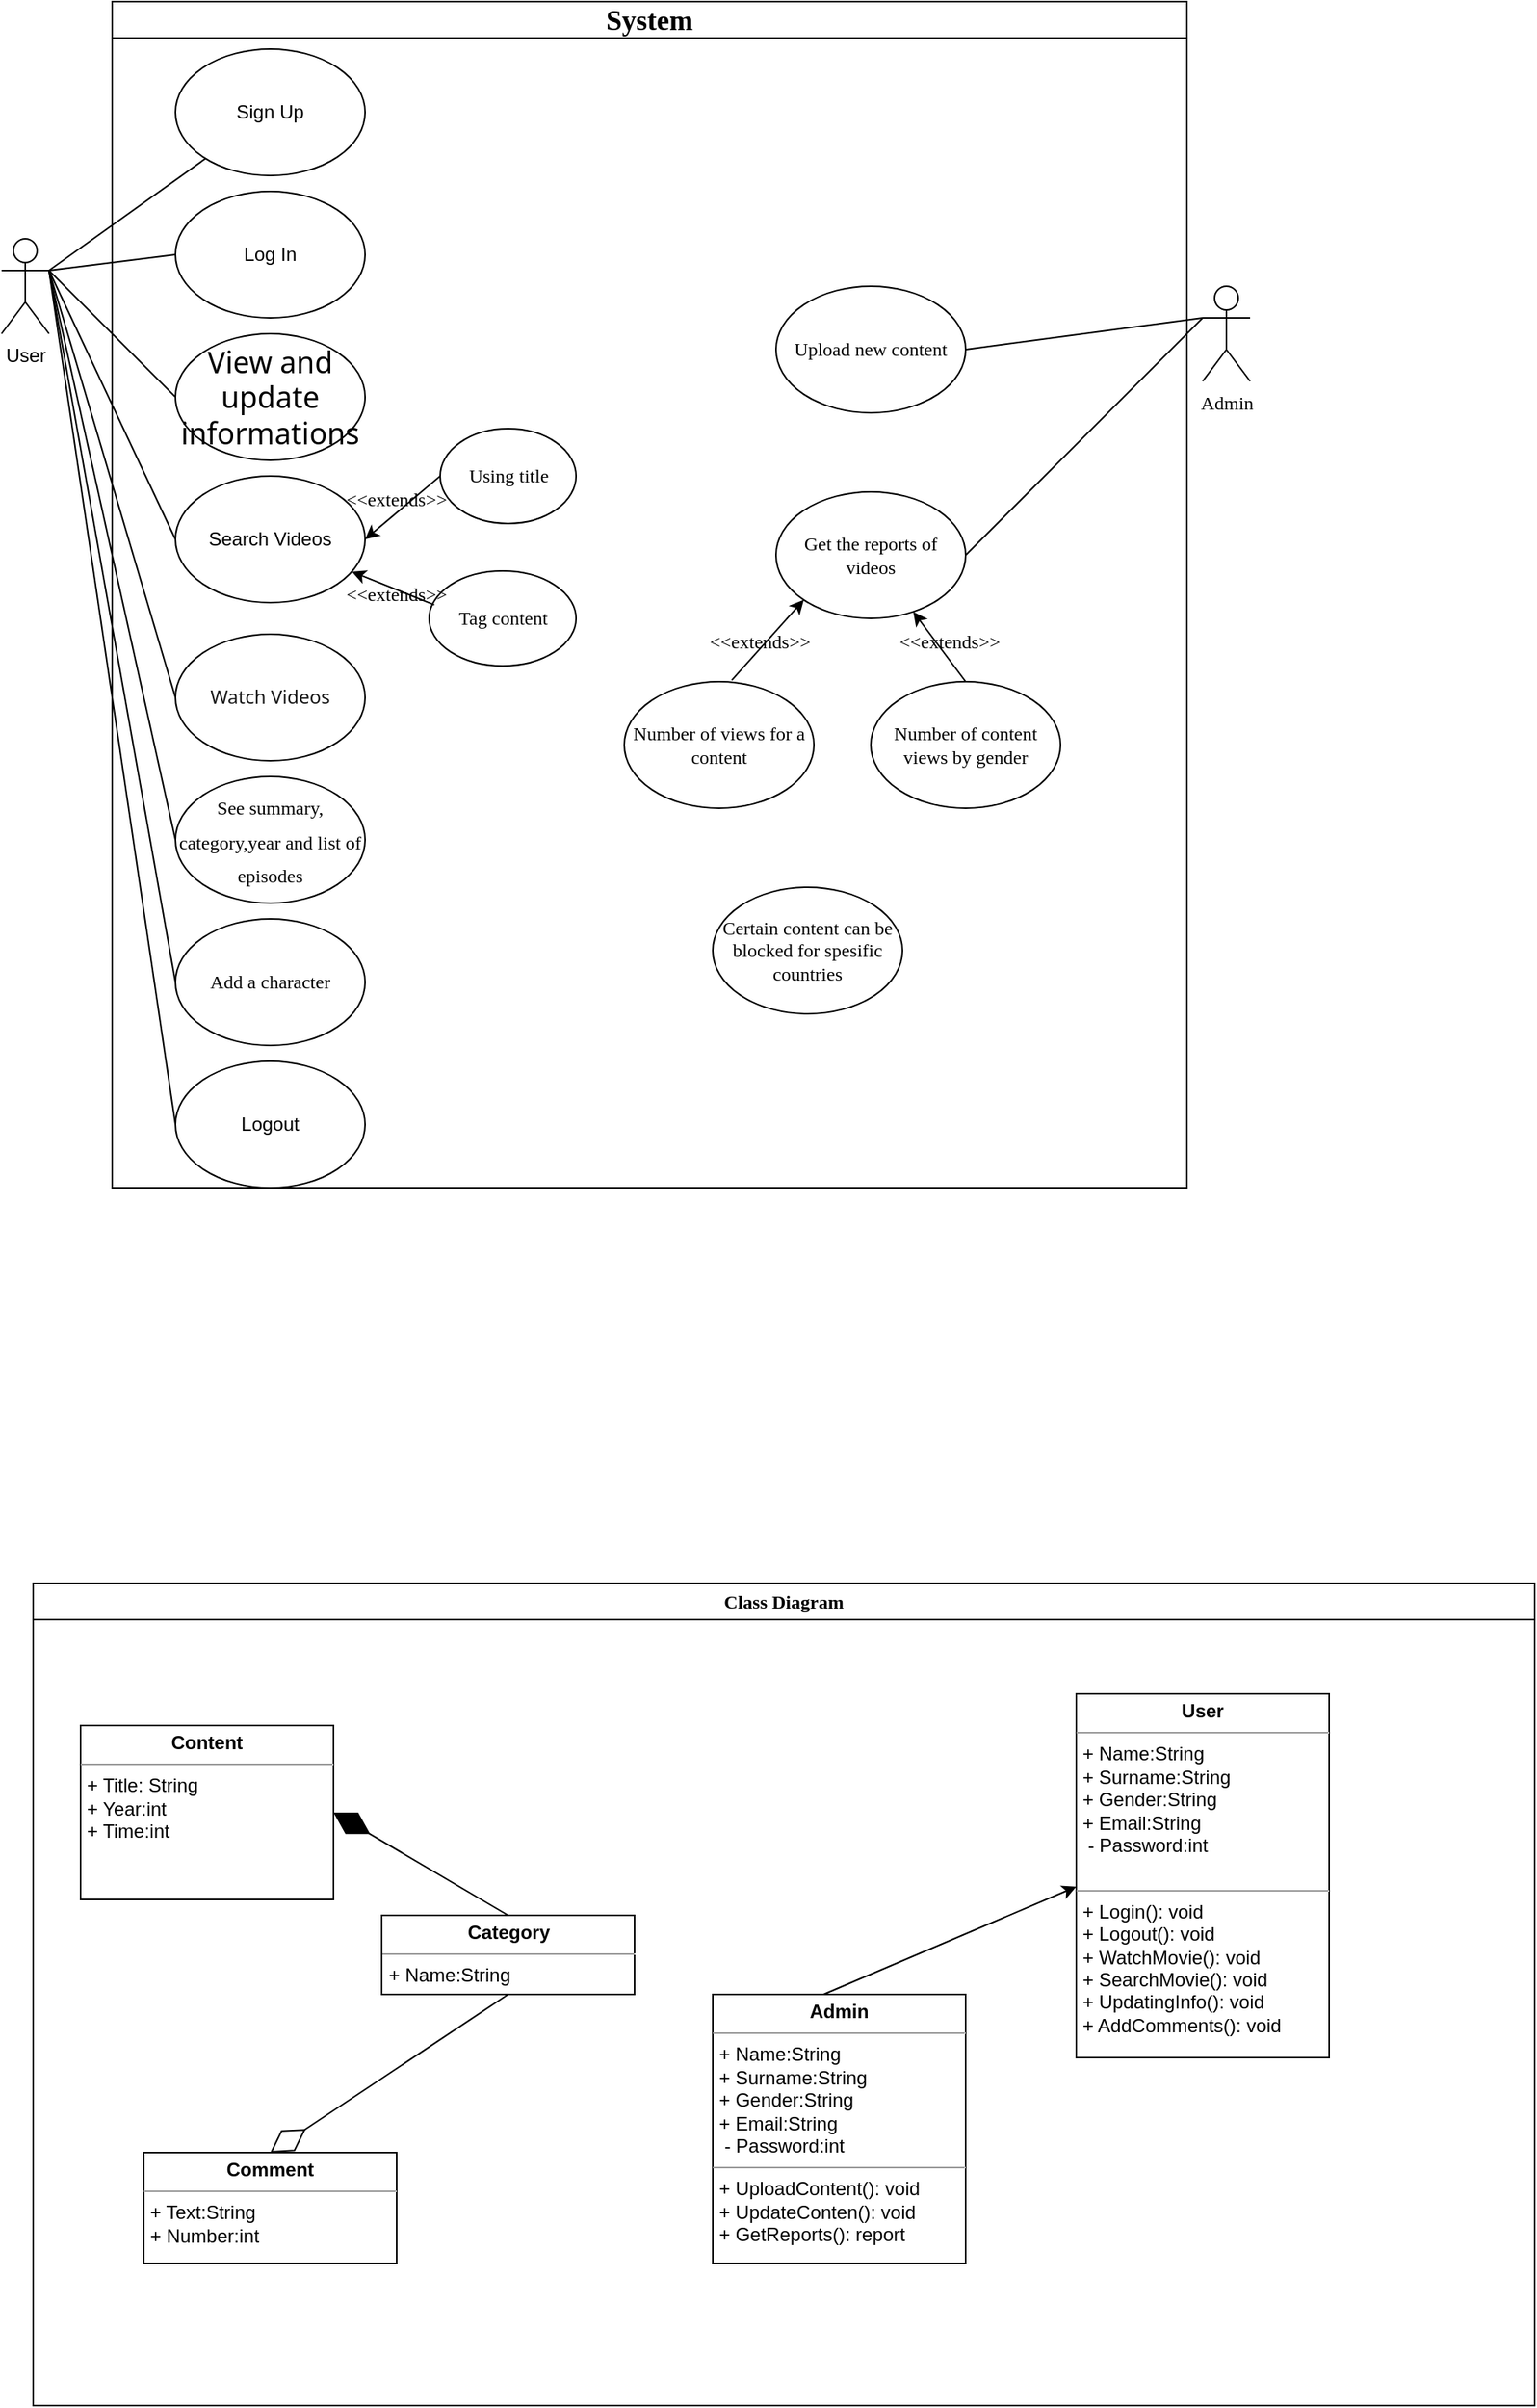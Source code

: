 <mxfile version="20.7.4" type="github">
  <diagram id="DWF1IbMSF92FvKAa8c_X" name="Page-1">
    <mxGraphModel dx="1266" dy="553" grid="1" gridSize="10" guides="1" tooltips="1" connect="1" arrows="1" fold="1" page="1" pageScale="1" pageWidth="827" pageHeight="1169" math="0" shadow="0">
      <root>
        <mxCell id="0" />
        <mxCell id="1" parent="0" />
        <mxCell id="NLIPEQI4aC0hAe2B-OFY-1" value="User" style="shape=umlActor;verticalLabelPosition=bottom;verticalAlign=top;html=1;outlineConnect=0;" parent="1" vertex="1">
          <mxGeometry x="20" y="190" width="30" height="60" as="geometry" />
        </mxCell>
        <mxCell id="NLIPEQI4aC0hAe2B-OFY-7" value="&lt;font style=&quot;font-size: 18px;&quot; face=&quot;Times New Roman&quot;&gt;System&lt;/font&gt;" style="swimlane;whiteSpace=wrap;html=1;fontSize=12;" parent="1" vertex="1">
          <mxGeometry x="90" y="40" width="680" height="750" as="geometry" />
        </mxCell>
        <mxCell id="UcN_E8JFhe7konwgBiwy-1" value="Sign Up" style="ellipse;whiteSpace=wrap;html=1;" parent="NLIPEQI4aC0hAe2B-OFY-7" vertex="1">
          <mxGeometry x="40" y="30" width="120" height="80" as="geometry" />
        </mxCell>
        <mxCell id="NLIPEQI4aC0hAe2B-OFY-2" value="Log In" style="ellipse;whiteSpace=wrap;html=1;" parent="NLIPEQI4aC0hAe2B-OFY-7" vertex="1">
          <mxGeometry x="40" y="120" width="120" height="80" as="geometry" />
        </mxCell>
        <mxCell id="NLIPEQI4aC0hAe2B-OFY-4" value="&lt;span style=&quot;font-size:14.0pt;line-height:&lt;br/&gt;107%;font-family:&amp;quot;Segoe UI&amp;quot;,sans-serif;mso-fareast-font-family:&amp;quot;Times New Roman&amp;quot;;&lt;br/&gt;color:#171717;mso-ansi-language:EN-GB;mso-fareast-language:EN-GB;mso-bidi-language:&lt;br/&gt;AR-SA&quot; lang=&quot;EN-GB&quot;&gt;View and update informations&lt;/span&gt;" style="ellipse;whiteSpace=wrap;html=1;" parent="NLIPEQI4aC0hAe2B-OFY-7" vertex="1">
          <mxGeometry x="40" y="210" width="120" height="80" as="geometry" />
        </mxCell>
        <mxCell id="NLIPEQI4aC0hAe2B-OFY-8" value="&lt;font style=&quot;font-size: 12px;&quot;&gt;See summary, category,year and list of episodes&lt;br&gt;&lt;/font&gt;" style="ellipse;whiteSpace=wrap;html=1;fontFamily=Times New Roman;fontSize=18;" parent="NLIPEQI4aC0hAe2B-OFY-7" vertex="1">
          <mxGeometry x="40" y="490" width="120" height="80" as="geometry" />
        </mxCell>
        <mxCell id="NLIPEQI4aC0hAe2B-OFY-3" value="Logout" style="ellipse;whiteSpace=wrap;html=1;" parent="NLIPEQI4aC0hAe2B-OFY-7" vertex="1">
          <mxGeometry x="40" y="670" width="120" height="80" as="geometry" />
        </mxCell>
        <mxCell id="NLIPEQI4aC0hAe2B-OFY-9" value="Add a character" style="ellipse;whiteSpace=wrap;html=1;fontFamily=Times New Roman;fontSize=12;" parent="NLIPEQI4aC0hAe2B-OFY-7" vertex="1">
          <mxGeometry x="40" y="580" width="120" height="80" as="geometry" />
        </mxCell>
        <mxCell id="NLIPEQI4aC0hAe2B-OFY-5" value="&lt;div&gt;Search Videos&lt;/div&gt;" style="ellipse;whiteSpace=wrap;html=1;" parent="NLIPEQI4aC0hAe2B-OFY-7" vertex="1">
          <mxGeometry x="40" y="300" width="120" height="80" as="geometry" />
        </mxCell>
        <mxCell id="NLIPEQI4aC0hAe2B-OFY-6" value="&lt;font face=&quot;Segoe UI, sans-serif&quot; color=&quot;#171717&quot;&gt;&lt;span style=&quot;font-size: 12px;&quot;&gt;Watch Videos&lt;/span&gt;&lt;/font&gt;" style="ellipse;whiteSpace=wrap;html=1;fontSize=8;" parent="NLIPEQI4aC0hAe2B-OFY-7" vertex="1">
          <mxGeometry x="40" y="400" width="120" height="80" as="geometry" />
        </mxCell>
        <mxCell id="NLIPEQI4aC0hAe2B-OFY-10" value="Upload new content" style="ellipse;whiteSpace=wrap;html=1;fontFamily=Times New Roman;fontSize=12;" parent="NLIPEQI4aC0hAe2B-OFY-7" vertex="1">
          <mxGeometry x="420" y="180" width="120" height="80" as="geometry" />
        </mxCell>
        <mxCell id="NLIPEQI4aC0hAe2B-OFY-19" value="Get the reports of videos" style="ellipse;whiteSpace=wrap;html=1;fontFamily=Times New Roman;fontSize=12;" parent="NLIPEQI4aC0hAe2B-OFY-7" vertex="1">
          <mxGeometry x="420" y="310" width="120" height="80" as="geometry" />
        </mxCell>
        <mxCell id="NLIPEQI4aC0hAe2B-OFY-29" value="" style="endArrow=none;html=1;rounded=0;fontFamily=Times New Roman;fontSize=12;exitX=1;exitY=0.5;exitDx=0;exitDy=0;" parent="NLIPEQI4aC0hAe2B-OFY-7" source="NLIPEQI4aC0hAe2B-OFY-19" edge="1">
          <mxGeometry width="50" height="50" relative="1" as="geometry">
            <mxPoint x="640" y="250" as="sourcePoint" />
            <mxPoint x="690" y="200" as="targetPoint" />
          </mxGeometry>
        </mxCell>
        <mxCell id="NLIPEQI4aC0hAe2B-OFY-28" value="" style="endArrow=none;html=1;rounded=0;fontFamily=Times New Roman;fontSize=12;exitX=1;exitY=0.5;exitDx=0;exitDy=0;" parent="NLIPEQI4aC0hAe2B-OFY-7" source="NLIPEQI4aC0hAe2B-OFY-10" edge="1">
          <mxGeometry width="50" height="50" relative="1" as="geometry">
            <mxPoint x="640" y="250" as="sourcePoint" />
            <mxPoint x="690" y="200" as="targetPoint" />
          </mxGeometry>
        </mxCell>
        <mxCell id="NLIPEQI4aC0hAe2B-OFY-34" value="Number of content views by gender" style="ellipse;whiteSpace=wrap;html=1;fontFamily=Times New Roman;fontSize=12;" parent="NLIPEQI4aC0hAe2B-OFY-7" vertex="1">
          <mxGeometry x="480" y="430" width="120" height="80" as="geometry" />
        </mxCell>
        <mxCell id="NLIPEQI4aC0hAe2B-OFY-33" value="Number of views for a content" style="ellipse;whiteSpace=wrap;html=1;fontFamily=Times New Roman;fontSize=12;" parent="NLIPEQI4aC0hAe2B-OFY-7" vertex="1">
          <mxGeometry x="324" y="430" width="120" height="80" as="geometry" />
        </mxCell>
        <mxCell id="NLIPEQI4aC0hAe2B-OFY-35" value="" style="endArrow=classic;html=1;rounded=0;fontFamily=Times New Roman;fontSize=12;exitX=0.567;exitY=-0.012;exitDx=0;exitDy=0;exitPerimeter=0;entryX=0;entryY=1;entryDx=0;entryDy=0;" parent="NLIPEQI4aC0hAe2B-OFY-7" source="NLIPEQI4aC0hAe2B-OFY-33" target="NLIPEQI4aC0hAe2B-OFY-19" edge="1">
          <mxGeometry width="50" height="50" relative="1" as="geometry">
            <mxPoint x="350" y="410" as="sourcePoint" />
            <mxPoint x="390" y="350" as="targetPoint" />
          </mxGeometry>
        </mxCell>
        <mxCell id="NLIPEQI4aC0hAe2B-OFY-36" value="" style="endArrow=classic;html=1;rounded=0;fontFamily=Times New Roman;fontSize=12;exitX=0.5;exitY=0;exitDx=0;exitDy=0;" parent="NLIPEQI4aC0hAe2B-OFY-7" source="NLIPEQI4aC0hAe2B-OFY-34" target="NLIPEQI4aC0hAe2B-OFY-19" edge="1">
          <mxGeometry width="50" height="50" relative="1" as="geometry">
            <mxPoint x="530" y="430" as="sourcePoint" />
            <mxPoint x="580" y="380" as="targetPoint" />
          </mxGeometry>
        </mxCell>
        <mxCell id="NLIPEQI4aC0hAe2B-OFY-37" value="&amp;lt;&amp;lt;extends&amp;gt;&amp;gt;" style="text;html=1;strokeColor=none;fillColor=none;align=center;verticalAlign=middle;whiteSpace=wrap;rounded=0;fontFamily=Times New Roman;fontSize=12;" parent="NLIPEQI4aC0hAe2B-OFY-7" vertex="1">
          <mxGeometry x="380" y="390" width="60" height="30" as="geometry" />
        </mxCell>
        <mxCell id="NLIPEQI4aC0hAe2B-OFY-38" value="&amp;lt;&amp;lt;extends&amp;gt;&amp;gt;" style="text;html=1;strokeColor=none;fillColor=none;align=center;verticalAlign=middle;whiteSpace=wrap;rounded=0;fontFamily=Times New Roman;fontSize=12;" parent="NLIPEQI4aC0hAe2B-OFY-7" vertex="1">
          <mxGeometry x="500" y="390" width="60" height="30" as="geometry" />
        </mxCell>
        <mxCell id="NLIPEQI4aC0hAe2B-OFY-40" value="Certain content can be blocked for spesific countries" style="ellipse;whiteSpace=wrap;html=1;fontFamily=Times New Roman;fontSize=12;" parent="NLIPEQI4aC0hAe2B-OFY-7" vertex="1">
          <mxGeometry x="380" y="560" width="120" height="80" as="geometry" />
        </mxCell>
        <mxCell id="NLIPEQI4aC0hAe2B-OFY-41" value="Using title" style="ellipse;whiteSpace=wrap;html=1;fontFamily=Times New Roman;fontSize=12;" parent="NLIPEQI4aC0hAe2B-OFY-7" vertex="1">
          <mxGeometry x="207.5" y="270" width="86" height="60" as="geometry" />
        </mxCell>
        <mxCell id="NLIPEQI4aC0hAe2B-OFY-42" value="Tag content" style="ellipse;whiteSpace=wrap;html=1;fontFamily=Times New Roman;fontSize=12;" parent="NLIPEQI4aC0hAe2B-OFY-7" vertex="1">
          <mxGeometry x="200.5" y="360" width="93" height="60" as="geometry" />
        </mxCell>
        <mxCell id="NLIPEQI4aC0hAe2B-OFY-43" value="" style="endArrow=classic;html=1;rounded=0;fontFamily=Times New Roman;fontSize=12;exitX=0;exitY=0.5;exitDx=0;exitDy=0;entryX=1;entryY=0.5;entryDx=0;entryDy=0;" parent="NLIPEQI4aC0hAe2B-OFY-7" source="NLIPEQI4aC0hAe2B-OFY-41" target="NLIPEQI4aC0hAe2B-OFY-5" edge="1">
          <mxGeometry width="50" height="50" relative="1" as="geometry">
            <mxPoint x="170" y="280" as="sourcePoint" />
            <mxPoint x="220" y="230" as="targetPoint" />
          </mxGeometry>
        </mxCell>
        <mxCell id="NLIPEQI4aC0hAe2B-OFY-44" value="" style="endArrow=classic;html=1;rounded=0;fontFamily=Times New Roman;fontSize=12;exitX=0.035;exitY=0.357;exitDx=0;exitDy=0;exitPerimeter=0;" parent="NLIPEQI4aC0hAe2B-OFY-7" source="NLIPEQI4aC0hAe2B-OFY-42" target="NLIPEQI4aC0hAe2B-OFY-5" edge="1">
          <mxGeometry width="50" height="50" relative="1" as="geometry">
            <mxPoint x="160" y="380" as="sourcePoint" />
            <mxPoint x="170" y="340" as="targetPoint" />
          </mxGeometry>
        </mxCell>
        <mxCell id="NLIPEQI4aC0hAe2B-OFY-45" value="&amp;lt;&amp;lt;extends&amp;gt;&amp;gt;" style="text;html=1;strokeColor=none;fillColor=none;align=center;verticalAlign=middle;whiteSpace=wrap;rounded=0;fontFamily=Times New Roman;fontSize=12;" parent="NLIPEQI4aC0hAe2B-OFY-7" vertex="1">
          <mxGeometry x="150" y="300" width="60" height="30" as="geometry" />
        </mxCell>
        <mxCell id="NLIPEQI4aC0hAe2B-OFY-71" value="&amp;lt;&amp;lt;extends&amp;gt;&amp;gt;" style="text;html=1;strokeColor=none;fillColor=none;align=center;verticalAlign=middle;whiteSpace=wrap;rounded=0;fontFamily=Times New Roman;fontSize=12;" parent="NLIPEQI4aC0hAe2B-OFY-7" vertex="1">
          <mxGeometry x="150" y="360" width="60" height="30" as="geometry" />
        </mxCell>
        <mxCell id="NLIPEQI4aC0hAe2B-OFY-11" value="Admin" style="shape=umlActor;verticalLabelPosition=bottom;verticalAlign=top;html=1;outlineConnect=0;fontFamily=Times New Roman;fontSize=12;" parent="1" vertex="1">
          <mxGeometry x="780" y="220" width="30" height="60" as="geometry" />
        </mxCell>
        <mxCell id="NLIPEQI4aC0hAe2B-OFY-20" value="" style="endArrow=none;html=1;rounded=0;fontFamily=Times New Roman;fontSize=12;" parent="1" target="UcN_E8JFhe7konwgBiwy-1" edge="1">
          <mxGeometry width="50" height="50" relative="1" as="geometry">
            <mxPoint x="50" y="210" as="sourcePoint" />
            <mxPoint x="110" y="150" as="targetPoint" />
          </mxGeometry>
        </mxCell>
        <mxCell id="NLIPEQI4aC0hAe2B-OFY-25" value="" style="endArrow=none;html=1;rounded=0;fontFamily=Times New Roman;fontSize=12;entryX=0;entryY=0.5;entryDx=0;entryDy=0;" parent="1" target="NLIPEQI4aC0hAe2B-OFY-4" edge="1">
          <mxGeometry width="50" height="50" relative="1" as="geometry">
            <mxPoint x="50" y="210" as="sourcePoint" />
            <mxPoint x="140" y="290" as="targetPoint" />
          </mxGeometry>
        </mxCell>
        <mxCell id="NLIPEQI4aC0hAe2B-OFY-24" value="" style="endArrow=none;html=1;rounded=0;fontFamily=Times New Roman;fontSize=12;entryX=0;entryY=0.5;entryDx=0;entryDy=0;" parent="1" target="NLIPEQI4aC0hAe2B-OFY-5" edge="1">
          <mxGeometry x="-0.664" y="-46" width="50" height="50" relative="1" as="geometry">
            <mxPoint x="50" y="210" as="sourcePoint" />
            <mxPoint x="70" y="265" as="targetPoint" />
            <mxPoint as="offset" />
          </mxGeometry>
        </mxCell>
        <mxCell id="NLIPEQI4aC0hAe2B-OFY-22" value="" style="endArrow=none;html=1;rounded=0;fontFamily=Times New Roman;fontSize=12;entryX=0;entryY=0.5;entryDx=0;entryDy=0;" parent="1" target="NLIPEQI4aC0hAe2B-OFY-6" edge="1">
          <mxGeometry width="50" height="50" relative="1" as="geometry">
            <mxPoint x="50" y="210" as="sourcePoint" />
            <mxPoint x="100" y="360" as="targetPoint" />
          </mxGeometry>
        </mxCell>
        <mxCell id="NLIPEQI4aC0hAe2B-OFY-26" value="" style="endArrow=none;html=1;rounded=0;fontFamily=Times New Roman;fontSize=12;entryX=0;entryY=0.5;entryDx=0;entryDy=0;" parent="1" target="NLIPEQI4aC0hAe2B-OFY-2" edge="1">
          <mxGeometry width="50" height="50" relative="1" as="geometry">
            <mxPoint x="50" y="210" as="sourcePoint" />
            <mxPoint x="100" y="280" as="targetPoint" />
          </mxGeometry>
        </mxCell>
        <mxCell id="NLIPEQI4aC0hAe2B-OFY-31" value="" style="endArrow=none;html=1;rounded=0;fontFamily=Times New Roman;fontSize=12;entryX=0;entryY=0.5;entryDx=0;entryDy=0;" parent="1" target="NLIPEQI4aC0hAe2B-OFY-8" edge="1">
          <mxGeometry width="50" height="50" relative="1" as="geometry">
            <mxPoint x="50" y="210" as="sourcePoint" />
            <mxPoint x="80" y="405" as="targetPoint" />
          </mxGeometry>
        </mxCell>
        <mxCell id="NLIPEQI4aC0hAe2B-OFY-30" value="" style="endArrow=none;html=1;rounded=0;fontFamily=Times New Roman;fontSize=12;entryX=0;entryY=0.5;entryDx=0;entryDy=0;" parent="1" target="NLIPEQI4aC0hAe2B-OFY-9" edge="1">
          <mxGeometry width="50" height="50" relative="1" as="geometry">
            <mxPoint x="50" y="210" as="sourcePoint" />
            <mxPoint x="70" y="490" as="targetPoint" />
          </mxGeometry>
        </mxCell>
        <mxCell id="NLIPEQI4aC0hAe2B-OFY-27" value="" style="endArrow=none;html=1;rounded=0;fontFamily=Times New Roman;fontSize=12;entryX=0;entryY=0.5;entryDx=0;entryDy=0;" parent="1" target="NLIPEQI4aC0hAe2B-OFY-3" edge="1">
          <mxGeometry width="50" height="50" relative="1" as="geometry">
            <mxPoint x="50" y="210" as="sourcePoint" />
            <mxPoint x="110" y="730" as="targetPoint" />
          </mxGeometry>
        </mxCell>
        <mxCell id="CBMrQoPhKAL5R2a28fN6-13" value="Class Diagram" style="swimlane;whiteSpace=wrap;html=1;fontFamily=Times New Roman;fontSize=12;" vertex="1" parent="1">
          <mxGeometry x="40" y="1040" width="950" height="520" as="geometry" />
        </mxCell>
        <mxCell id="CBMrQoPhKAL5R2a28fN6-5" value="&lt;p style=&quot;margin:0px;margin-top:4px;text-align:center;&quot;&gt;&lt;b&gt;Content&lt;/b&gt;&lt;/p&gt;&lt;hr size=&quot;1&quot;&gt;&lt;p style=&quot;margin:0px;margin-left:4px;&quot;&gt;+ Title: String&lt;/p&gt;&lt;p style=&quot;margin:0px;margin-left:4px;&quot;&gt;+ Year:int&lt;/p&gt;&lt;p style=&quot;margin:0px;margin-left:4px;&quot;&gt;+ Time:int&lt;/p&gt;&lt;p style=&quot;margin:0px;margin-left:4px;&quot;&gt;&lt;br&gt;&lt;/p&gt;" style="verticalAlign=top;align=left;overflow=fill;fontSize=12;fontFamily=Helvetica;html=1;" vertex="1" parent="CBMrQoPhKAL5R2a28fN6-13">
          <mxGeometry x="30" y="90" width="160" height="110" as="geometry" />
        </mxCell>
        <mxCell id="CBMrQoPhKAL5R2a28fN6-3" value="&lt;p style=&quot;margin:0px;margin-top:4px;text-align:center;&quot;&gt;&lt;b&gt;Category&lt;/b&gt;&lt;/p&gt;&lt;hr size=&quot;1&quot;&gt;&lt;p style=&quot;margin:0px;margin-left:4px;&quot;&gt;+ Name:String&lt;/p&gt;&lt;hr size=&quot;1&quot;&gt;&lt;p style=&quot;margin:0px;margin-left:4px;&quot;&gt;&lt;br&gt;&lt;/p&gt;" style="verticalAlign=top;align=left;overflow=fill;fontSize=12;fontFamily=Helvetica;html=1;" vertex="1" parent="CBMrQoPhKAL5R2a28fN6-13">
          <mxGeometry x="220.5" y="210" width="160" height="50" as="geometry" />
        </mxCell>
        <mxCell id="CBMrQoPhKAL5R2a28fN6-7" value="" style="endArrow=diamondThin;endFill=1;endSize=24;html=1;rounded=0;fontFamily=Times New Roman;fontSize=12;exitX=0.5;exitY=0;exitDx=0;exitDy=0;entryX=1;entryY=0.5;entryDx=0;entryDy=0;" edge="1" parent="CBMrQoPhKAL5R2a28fN6-13" source="CBMrQoPhKAL5R2a28fN6-3" target="CBMrQoPhKAL5R2a28fN6-5">
          <mxGeometry width="160" relative="1" as="geometry">
            <mxPoint x="200" y="430" as="sourcePoint" />
            <mxPoint x="360" y="430" as="targetPoint" />
          </mxGeometry>
        </mxCell>
        <mxCell id="CBMrQoPhKAL5R2a28fN6-4" value="&lt;p style=&quot;margin:0px;margin-top:4px;text-align:center;&quot;&gt;&lt;b&gt;Comment&lt;/b&gt;&lt;/p&gt;&lt;hr size=&quot;1&quot;&gt;&lt;p style=&quot;margin:0px;margin-left:4px;&quot;&gt;+ Text:String&lt;/p&gt;&lt;p style=&quot;margin:0px;margin-left:4px;&quot;&gt;+ Number:int&lt;/p&gt;" style="verticalAlign=top;align=left;overflow=fill;fontSize=12;fontFamily=Helvetica;html=1;" vertex="1" parent="CBMrQoPhKAL5R2a28fN6-13">
          <mxGeometry x="70" y="360" width="160" height="70" as="geometry" />
        </mxCell>
        <mxCell id="CBMrQoPhKAL5R2a28fN6-6" value="" style="endArrow=diamondThin;endFill=0;endSize=24;html=1;rounded=0;fontFamily=Times New Roman;fontSize=12;entryX=0.5;entryY=0;entryDx=0;entryDy=0;exitX=0.5;exitY=1;exitDx=0;exitDy=0;" edge="1" parent="CBMrQoPhKAL5R2a28fN6-13" source="CBMrQoPhKAL5R2a28fN6-3" target="CBMrQoPhKAL5R2a28fN6-4">
          <mxGeometry width="160" relative="1" as="geometry">
            <mxPoint x="330" y="380" as="sourcePoint" />
            <mxPoint x="440" y="419" as="targetPoint" />
          </mxGeometry>
        </mxCell>
        <mxCell id="CBMrQoPhKAL5R2a28fN6-1" value="&lt;p style=&quot;margin:0px;margin-top:4px;text-align:center;&quot;&gt;&lt;b&gt;User&lt;/b&gt;&lt;/p&gt;&lt;hr size=&quot;1&quot;&gt;&lt;p style=&quot;margin:0px;margin-left:4px;&quot;&gt;+ Name:String&lt;/p&gt;&lt;p style=&quot;margin:0px;margin-left:4px;&quot;&gt;+ Surname:String&lt;/p&gt;&lt;p style=&quot;margin:0px;margin-left:4px;&quot;&gt;+ Gender:String&lt;/p&gt;&lt;p style=&quot;margin:0px;margin-left:4px;&quot;&gt;+ Email:String&lt;/p&gt;&lt;p style=&quot;margin:0px;margin-left:4px;&quot;&gt;&amp;nbsp;- Password:int&lt;/p&gt;&lt;p style=&quot;margin:0px;margin-left:4px;&quot;&gt;&lt;br&gt;&lt;/p&gt;&lt;hr size=&quot;1&quot;&gt;&lt;p style=&quot;margin:0px;margin-left:4px;&quot;&gt;+ Login(): void&lt;/p&gt;&lt;p style=&quot;margin:0px;margin-left:4px;&quot;&gt;+ Logout(): void&lt;/p&gt;&lt;p style=&quot;margin:0px;margin-left:4px;&quot;&gt;+ WatchMovie(): void&lt;/p&gt;&lt;p style=&quot;margin:0px;margin-left:4px;&quot;&gt;+ SearchMovie(): void&lt;/p&gt;&lt;p style=&quot;margin:0px;margin-left:4px;&quot;&gt;+ UpdatingInfo(): void&lt;/p&gt;&lt;p style=&quot;margin:0px;margin-left:4px;&quot;&gt;+ AddComments(): void&lt;/p&gt;&lt;p style=&quot;margin:0px;margin-left:4px;&quot;&gt;&lt;br&gt;&lt;/p&gt;" style="verticalAlign=top;align=left;overflow=fill;fontSize=12;fontFamily=Helvetica;html=1;" vertex="1" parent="CBMrQoPhKAL5R2a28fN6-13">
          <mxGeometry x="660" y="70" width="160" height="230" as="geometry" />
        </mxCell>
        <mxCell id="CBMrQoPhKAL5R2a28fN6-2" value="&lt;p style=&quot;margin:0px;margin-top:4px;text-align:center;&quot;&gt;&lt;b&gt;Admin&lt;/b&gt;&lt;/p&gt;&lt;hr size=&quot;1&quot;&gt;&lt;p style=&quot;margin:0px;margin-left:4px;&quot;&gt;&lt;span style=&quot;background-color: initial;&quot;&gt;+ Name:String&lt;/span&gt;&lt;br&gt;&lt;/p&gt;&lt;p style=&quot;border-color: var(--border-color); margin: 0px 0px 0px 4px;&quot;&gt;+ Surname:String&lt;/p&gt;&lt;p style=&quot;border-color: var(--border-color); margin: 0px 0px 0px 4px;&quot;&gt;+ Gender:String&lt;/p&gt;&lt;p style=&quot;border-color: var(--border-color); margin: 0px 0px 0px 4px;&quot;&gt;+ Email:String&lt;/p&gt;&lt;p style=&quot;border-color: var(--border-color); margin: 0px 0px 0px 4px;&quot;&gt;&amp;nbsp;- Password:int&lt;/p&gt;&lt;hr size=&quot;1&quot;&gt;&lt;p style=&quot;margin:0px;margin-left:4px;&quot;&gt;+ UploadContent(): void&lt;/p&gt;&lt;p style=&quot;margin:0px;margin-left:4px;&quot;&gt;+ UpdateConten(): void&lt;/p&gt;&lt;p style=&quot;margin:0px;margin-left:4px;&quot;&gt;+ GetReports(): report&lt;/p&gt;" style="verticalAlign=top;align=left;overflow=fill;fontSize=12;fontFamily=Helvetica;html=1;" vertex="1" parent="CBMrQoPhKAL5R2a28fN6-13">
          <mxGeometry x="430" y="260" width="160" height="170" as="geometry" />
        </mxCell>
        <mxCell id="CBMrQoPhKAL5R2a28fN6-11" value="" style="endArrow=classic;html=1;rounded=0;fontFamily=Times New Roman;fontSize=12;exitX=0.438;exitY=0;exitDx=0;exitDy=0;exitPerimeter=0;entryX=0;entryY=0.53;entryDx=0;entryDy=0;entryPerimeter=0;" edge="1" parent="CBMrQoPhKAL5R2a28fN6-13" source="CBMrQoPhKAL5R2a28fN6-2" target="CBMrQoPhKAL5R2a28fN6-1">
          <mxGeometry width="50" height="50" relative="1" as="geometry">
            <mxPoint x="430" y="430" as="sourcePoint" />
            <mxPoint x="480" y="380" as="targetPoint" />
          </mxGeometry>
        </mxCell>
      </root>
    </mxGraphModel>
  </diagram>
</mxfile>
